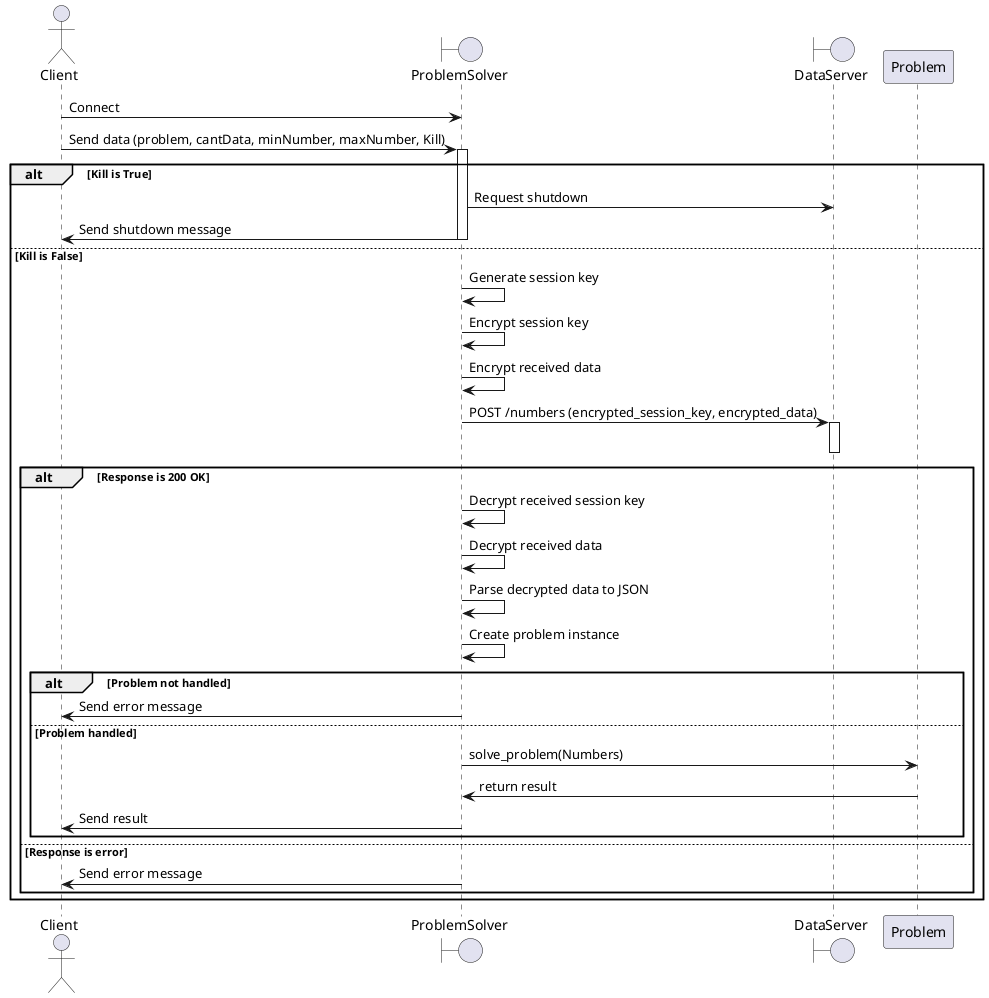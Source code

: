 @startuml
actor Client
boundary ProblemSolver
boundary DataServer

Client -> ProblemSolver: Connect
Client -> ProblemSolver: Send data (problem, cantData, minNumber, maxNumber, Kill)
activate ProblemSolver

alt Kill is True
    ProblemSolver -> DataServer: Request shutdown
    ProblemSolver -> Client: Send shutdown message
    deactivate ProblemSolver
else Kill is False
    ProblemSolver -> ProblemSolver: Generate session key
    ProblemSolver -> ProblemSolver: Encrypt session key
    ProblemSolver -> ProblemSolver: Encrypt received data
    ProblemSolver -> DataServer: POST /numbers (encrypted_session_key, encrypted_data)
    activate DataServer
    deactivate DataServer

    alt Response is 200 OK
        ProblemSolver -> ProblemSolver: Decrypt received session key
        ProblemSolver -> ProblemSolver: Decrypt received data
        ProblemSolver -> ProblemSolver: Parse decrypted data to JSON
        ProblemSolver -> ProblemSolver: Create problem instance
        alt Problem not handled
            ProblemSolver -> Client: Send error message
        else Problem handled
            ProblemSolver -> Problem: solve_problem(Numbers)
            Problem -> ProblemSolver: return result
            ProblemSolver -> Client: Send result
        end
    else Response is error
        ProblemSolver -> Client: Send error message
    end
end

@enduml
